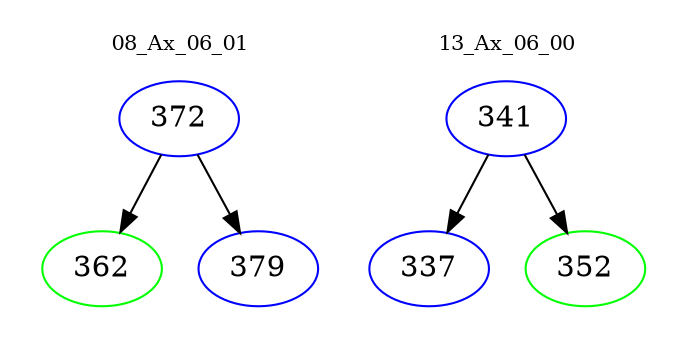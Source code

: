 digraph{
subgraph cluster_0 {
color = white
label = "08_Ax_06_01";
fontsize=10;
T0_372 [label="372", color="blue"]
T0_372 -> T0_362 [color="black"]
T0_362 [label="362", color="green"]
T0_372 -> T0_379 [color="black"]
T0_379 [label="379", color="blue"]
}
subgraph cluster_1 {
color = white
label = "13_Ax_06_00";
fontsize=10;
T1_341 [label="341", color="blue"]
T1_341 -> T1_337 [color="black"]
T1_337 [label="337", color="blue"]
T1_341 -> T1_352 [color="black"]
T1_352 [label="352", color="green"]
}
}
